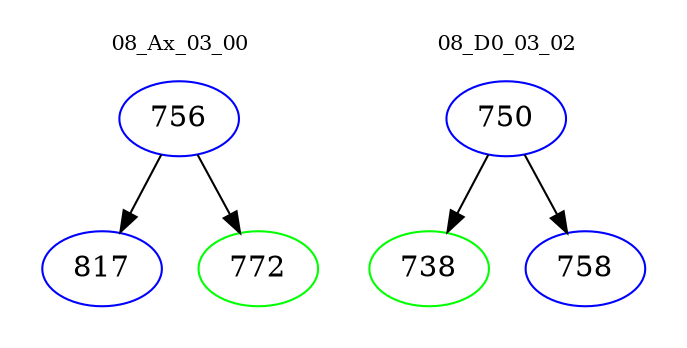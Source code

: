 digraph{
subgraph cluster_0 {
color = white
label = "08_Ax_03_00";
fontsize=10;
T0_756 [label="756", color="blue"]
T0_756 -> T0_817 [color="black"]
T0_817 [label="817", color="blue"]
T0_756 -> T0_772 [color="black"]
T0_772 [label="772", color="green"]
}
subgraph cluster_1 {
color = white
label = "08_D0_03_02";
fontsize=10;
T1_750 [label="750", color="blue"]
T1_750 -> T1_738 [color="black"]
T1_738 [label="738", color="green"]
T1_750 -> T1_758 [color="black"]
T1_758 [label="758", color="blue"]
}
}
